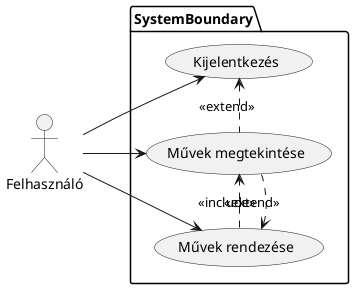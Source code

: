 @startuml
left to right direction
package SystemBoundary {
  usecase "Kijelentkezés" as LogOut
  usecase "Művek megtekintése" as Dashboard
  usecase "Művek rendezése" as FilterLogs
  LogOut <. Dashboard : <<extend>>
  Dashboard .> FilterLogs : <<extend>>
  FilterLogs .> Dashboard : <<include>>
}
:Felhasználó: --> Dashboard
:Felhasználó: --> LogOut
:Felhasználó: --> FilterLogs
@enduml
